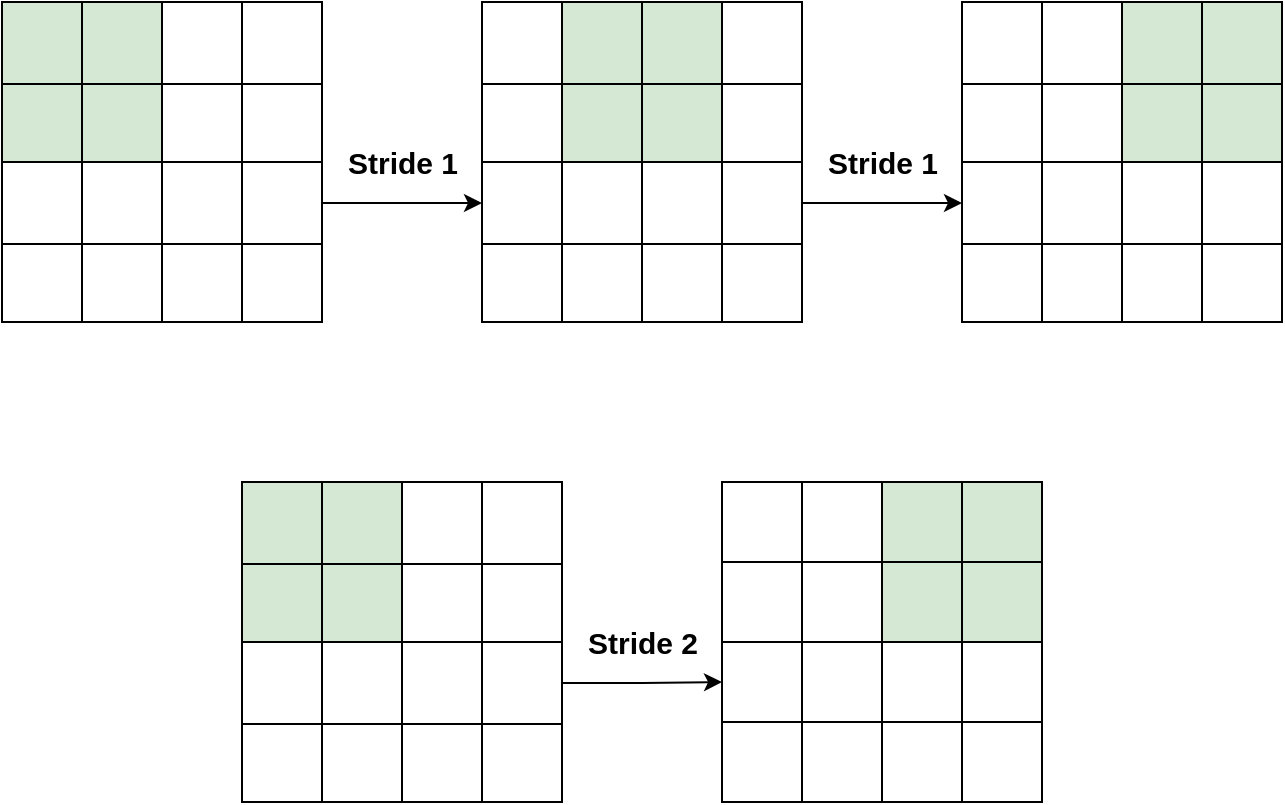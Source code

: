 <mxfile version="14.6.13" type="github">
  <diagram id="eRBxTqnz1-witn6yUew6" name="Page-1">
    <mxGraphModel dx="870" dy="547" grid="1" gridSize="10" guides="1" tooltips="1" connect="1" arrows="1" fold="1" page="1" pageScale="1" pageWidth="827" pageHeight="1169" math="0" shadow="0">
      <root>
        <mxCell id="0" />
        <mxCell id="1" parent="0" />
        <mxCell id="QEVY2pbzlKjW2LXi61NX-1" value="" style="shape=table;html=1;whiteSpace=wrap;startSize=0;container=1;collapsible=0;childLayout=tableLayout;fontStyle=1;fontSize=15;" vertex="1" parent="1">
          <mxGeometry x="40" y="160" width="160" height="160" as="geometry" />
        </mxCell>
        <mxCell id="QEVY2pbzlKjW2LXi61NX-2" value="" style="shape=partialRectangle;html=1;whiteSpace=wrap;collapsible=0;dropTarget=0;pointerEvents=0;fillColor=none;top=0;left=0;bottom=0;right=0;points=[[0,0.5],[1,0.5]];portConstraint=eastwest;fontStyle=1;fontSize=15;" vertex="1" parent="QEVY2pbzlKjW2LXi61NX-1">
          <mxGeometry width="160" height="41" as="geometry" />
        </mxCell>
        <mxCell id="QEVY2pbzlKjW2LXi61NX-3" value="" style="shape=partialRectangle;html=1;whiteSpace=wrap;connectable=0;overflow=hidden;fillColor=#d5e8d4;top=1;left=1;bottom=1;right=1;fontStyle=1;fontSize=15;" vertex="1" parent="QEVY2pbzlKjW2LXi61NX-2">
          <mxGeometry width="40" height="41" as="geometry" />
        </mxCell>
        <mxCell id="QEVY2pbzlKjW2LXi61NX-4" value="" style="shape=partialRectangle;html=1;whiteSpace=wrap;connectable=0;overflow=hidden;fillColor=#d5e8d4;top=1;left=1;bottom=1;right=1;fontStyle=1;fontSize=15;" vertex="1" parent="QEVY2pbzlKjW2LXi61NX-2">
          <mxGeometry x="40" width="40" height="41" as="geometry" />
        </mxCell>
        <mxCell id="QEVY2pbzlKjW2LXi61NX-5" value="" style="shape=partialRectangle;html=1;whiteSpace=wrap;connectable=0;overflow=hidden;fillColor=none;top=0;left=0;bottom=0;right=0;fontStyle=1;fontSize=15;" vertex="1" parent="QEVY2pbzlKjW2LXi61NX-2">
          <mxGeometry x="80" width="40" height="41" as="geometry" />
        </mxCell>
        <mxCell id="QEVY2pbzlKjW2LXi61NX-6" value="" style="shape=partialRectangle;html=1;whiteSpace=wrap;connectable=0;overflow=hidden;fillColor=none;top=0;left=0;bottom=0;right=0;fontStyle=1;fontSize=15;" vertex="1" parent="QEVY2pbzlKjW2LXi61NX-2">
          <mxGeometry x="120" width="40" height="41" as="geometry" />
        </mxCell>
        <mxCell id="QEVY2pbzlKjW2LXi61NX-7" value="" style="shape=partialRectangle;html=1;whiteSpace=wrap;collapsible=0;dropTarget=0;pointerEvents=0;fillColor=none;top=0;left=0;bottom=0;right=0;points=[[0,0.5],[1,0.5]];portConstraint=eastwest;fontStyle=1;fontSize=15;" vertex="1" parent="QEVY2pbzlKjW2LXi61NX-1">
          <mxGeometry y="41" width="160" height="39" as="geometry" />
        </mxCell>
        <mxCell id="QEVY2pbzlKjW2LXi61NX-8" value="" style="shape=partialRectangle;html=1;whiteSpace=wrap;connectable=0;overflow=hidden;fillColor=#d5e8d4;top=1;left=1;bottom=1;right=1;fontStyle=1;fontSize=15;" vertex="1" parent="QEVY2pbzlKjW2LXi61NX-7">
          <mxGeometry width="40" height="39" as="geometry" />
        </mxCell>
        <mxCell id="QEVY2pbzlKjW2LXi61NX-9" value="" style="shape=partialRectangle;html=1;whiteSpace=wrap;connectable=0;overflow=hidden;fillColor=#d5e8d4;top=1;left=1;bottom=1;right=1;fontStyle=1;fontSize=15;" vertex="1" parent="QEVY2pbzlKjW2LXi61NX-7">
          <mxGeometry x="40" width="40" height="39" as="geometry" />
        </mxCell>
        <mxCell id="QEVY2pbzlKjW2LXi61NX-10" value="" style="shape=partialRectangle;html=1;whiteSpace=wrap;connectable=0;overflow=hidden;fillColor=none;top=0;left=0;bottom=0;right=0;fontStyle=1;fontSize=15;" vertex="1" parent="QEVY2pbzlKjW2LXi61NX-7">
          <mxGeometry x="80" width="40" height="39" as="geometry" />
        </mxCell>
        <mxCell id="QEVY2pbzlKjW2LXi61NX-11" value="" style="shape=partialRectangle;html=1;whiteSpace=wrap;connectable=0;overflow=hidden;fillColor=none;top=0;left=0;bottom=0;right=0;fontStyle=1;fontSize=15;" vertex="1" parent="QEVY2pbzlKjW2LXi61NX-7">
          <mxGeometry x="120" width="40" height="39" as="geometry" />
        </mxCell>
        <mxCell id="QEVY2pbzlKjW2LXi61NX-12" value="" style="shape=partialRectangle;html=1;whiteSpace=wrap;collapsible=0;dropTarget=0;pointerEvents=0;fillColor=none;top=0;left=0;bottom=0;right=0;points=[[0,0.5],[1,0.5]];portConstraint=eastwest;fontStyle=1;fontSize=15;" vertex="1" parent="QEVY2pbzlKjW2LXi61NX-1">
          <mxGeometry y="80" width="160" height="41" as="geometry" />
        </mxCell>
        <mxCell id="QEVY2pbzlKjW2LXi61NX-13" value="" style="shape=partialRectangle;html=1;whiteSpace=wrap;connectable=0;overflow=hidden;fillColor=none;top=0;left=0;bottom=0;right=0;fontStyle=1;fontSize=15;" vertex="1" parent="QEVY2pbzlKjW2LXi61NX-12">
          <mxGeometry width="40" height="41" as="geometry" />
        </mxCell>
        <mxCell id="QEVY2pbzlKjW2LXi61NX-14" value="" style="shape=partialRectangle;html=1;whiteSpace=wrap;connectable=0;overflow=hidden;fillColor=none;top=0;left=0;bottom=0;right=0;fontStyle=1;fontSize=15;" vertex="1" parent="QEVY2pbzlKjW2LXi61NX-12">
          <mxGeometry x="40" width="40" height="41" as="geometry" />
        </mxCell>
        <mxCell id="QEVY2pbzlKjW2LXi61NX-15" value="" style="shape=partialRectangle;html=1;whiteSpace=wrap;connectable=0;overflow=hidden;fillColor=none;top=0;left=0;bottom=0;right=0;fontStyle=1;fontSize=15;" vertex="1" parent="QEVY2pbzlKjW2LXi61NX-12">
          <mxGeometry x="80" width="40" height="41" as="geometry" />
        </mxCell>
        <mxCell id="QEVY2pbzlKjW2LXi61NX-16" value="" style="shape=partialRectangle;html=1;whiteSpace=wrap;connectable=0;overflow=hidden;fillColor=none;top=0;left=0;bottom=0;right=0;fontStyle=1;fontSize=15;" vertex="1" parent="QEVY2pbzlKjW2LXi61NX-12">
          <mxGeometry x="120" width="40" height="41" as="geometry" />
        </mxCell>
        <mxCell id="QEVY2pbzlKjW2LXi61NX-17" value="" style="shape=partialRectangle;html=1;whiteSpace=wrap;collapsible=0;dropTarget=0;pointerEvents=0;fillColor=none;top=0;left=0;bottom=0;right=0;points=[[0,0.5],[1,0.5]];portConstraint=eastwest;fontStyle=1;fontSize=15;" vertex="1" parent="QEVY2pbzlKjW2LXi61NX-1">
          <mxGeometry y="121" width="160" height="39" as="geometry" />
        </mxCell>
        <mxCell id="QEVY2pbzlKjW2LXi61NX-18" value="" style="shape=partialRectangle;html=1;whiteSpace=wrap;connectable=0;overflow=hidden;fillColor=none;top=0;left=0;bottom=0;right=0;fontStyle=1;fontSize=15;" vertex="1" parent="QEVY2pbzlKjW2LXi61NX-17">
          <mxGeometry width="40" height="39" as="geometry" />
        </mxCell>
        <mxCell id="QEVY2pbzlKjW2LXi61NX-19" value="" style="shape=partialRectangle;html=1;whiteSpace=wrap;connectable=0;overflow=hidden;fillColor=none;top=0;left=0;bottom=0;right=0;fontStyle=1;fontSize=15;" vertex="1" parent="QEVY2pbzlKjW2LXi61NX-17">
          <mxGeometry x="40" width="40" height="39" as="geometry" />
        </mxCell>
        <mxCell id="QEVY2pbzlKjW2LXi61NX-20" value="" style="shape=partialRectangle;html=1;whiteSpace=wrap;connectable=0;overflow=hidden;fillColor=none;top=0;left=0;bottom=0;right=0;fontStyle=1;fontSize=15;" vertex="1" parent="QEVY2pbzlKjW2LXi61NX-17">
          <mxGeometry x="80" width="40" height="39" as="geometry" />
        </mxCell>
        <mxCell id="QEVY2pbzlKjW2LXi61NX-21" value="" style="shape=partialRectangle;html=1;whiteSpace=wrap;connectable=0;overflow=hidden;fillColor=none;top=0;left=0;bottom=0;right=0;fontStyle=1;fontSize=15;" vertex="1" parent="QEVY2pbzlKjW2LXi61NX-17">
          <mxGeometry x="120" width="40" height="39" as="geometry" />
        </mxCell>
        <mxCell id="QEVY2pbzlKjW2LXi61NX-22" value="" style="shape=table;html=1;whiteSpace=wrap;startSize=0;container=1;collapsible=0;childLayout=tableLayout;fontStyle=1;fontSize=15;" vertex="1" parent="1">
          <mxGeometry x="280" y="160" width="160" height="160" as="geometry" />
        </mxCell>
        <mxCell id="QEVY2pbzlKjW2LXi61NX-23" value="" style="shape=partialRectangle;html=1;whiteSpace=wrap;collapsible=0;dropTarget=0;pointerEvents=0;fillColor=none;top=0;left=0;bottom=0;right=0;points=[[0,0.5],[1,0.5]];portConstraint=eastwest;fontStyle=1;fontSize=15;" vertex="1" parent="QEVY2pbzlKjW2LXi61NX-22">
          <mxGeometry width="160" height="41" as="geometry" />
        </mxCell>
        <mxCell id="QEVY2pbzlKjW2LXi61NX-24" value="" style="shape=partialRectangle;html=1;whiteSpace=wrap;connectable=0;overflow=hidden;fillColor=none;top=0;left=0;bottom=0;right=0;fontStyle=1;fontSize=15;" vertex="1" parent="QEVY2pbzlKjW2LXi61NX-23">
          <mxGeometry width="40" height="41" as="geometry" />
        </mxCell>
        <mxCell id="QEVY2pbzlKjW2LXi61NX-25" value="" style="shape=partialRectangle;html=1;whiteSpace=wrap;connectable=0;overflow=hidden;fillColor=#d5e8d4;top=1;left=1;bottom=1;right=1;fontStyle=1;fontSize=15;" vertex="1" parent="QEVY2pbzlKjW2LXi61NX-23">
          <mxGeometry x="40" width="40" height="41" as="geometry" />
        </mxCell>
        <mxCell id="QEVY2pbzlKjW2LXi61NX-26" value="" style="shape=partialRectangle;html=1;whiteSpace=wrap;connectable=0;overflow=hidden;fillColor=#d5e8d4;top=1;left=1;bottom=1;right=1;fontStyle=1;fontSize=15;" vertex="1" parent="QEVY2pbzlKjW2LXi61NX-23">
          <mxGeometry x="80" width="40" height="41" as="geometry" />
        </mxCell>
        <mxCell id="QEVY2pbzlKjW2LXi61NX-27" value="" style="shape=partialRectangle;html=1;whiteSpace=wrap;connectable=0;overflow=hidden;fillColor=none;top=0;left=0;bottom=0;right=0;fontStyle=1;fontSize=15;" vertex="1" parent="QEVY2pbzlKjW2LXi61NX-23">
          <mxGeometry x="120" width="40" height="41" as="geometry" />
        </mxCell>
        <mxCell id="QEVY2pbzlKjW2LXi61NX-28" value="" style="shape=partialRectangle;html=1;whiteSpace=wrap;collapsible=0;dropTarget=0;pointerEvents=0;fillColor=none;top=0;left=0;bottom=0;right=0;points=[[0,0.5],[1,0.5]];portConstraint=eastwest;fontStyle=1;fontSize=15;" vertex="1" parent="QEVY2pbzlKjW2LXi61NX-22">
          <mxGeometry y="41" width="160" height="39" as="geometry" />
        </mxCell>
        <mxCell id="QEVY2pbzlKjW2LXi61NX-29" value="" style="shape=partialRectangle;html=1;whiteSpace=wrap;connectable=0;overflow=hidden;fillColor=none;top=0;left=0;bottom=0;right=0;fontStyle=1;fontSize=15;" vertex="1" parent="QEVY2pbzlKjW2LXi61NX-28">
          <mxGeometry width="40" height="39" as="geometry" />
        </mxCell>
        <mxCell id="QEVY2pbzlKjW2LXi61NX-30" value="" style="shape=partialRectangle;html=1;whiteSpace=wrap;connectable=0;overflow=hidden;fillColor=#d5e8d4;top=1;left=1;bottom=1;right=1;fontStyle=1;fontSize=15;" vertex="1" parent="QEVY2pbzlKjW2LXi61NX-28">
          <mxGeometry x="40" width="40" height="39" as="geometry" />
        </mxCell>
        <mxCell id="QEVY2pbzlKjW2LXi61NX-31" value="" style="shape=partialRectangle;html=1;whiteSpace=wrap;connectable=0;overflow=hidden;fillColor=#d5e8d4;top=1;left=1;bottom=1;right=1;fontStyle=1;fontSize=15;" vertex="1" parent="QEVY2pbzlKjW2LXi61NX-28">
          <mxGeometry x="80" width="40" height="39" as="geometry" />
        </mxCell>
        <mxCell id="QEVY2pbzlKjW2LXi61NX-32" value="" style="shape=partialRectangle;html=1;whiteSpace=wrap;connectable=0;overflow=hidden;fillColor=none;top=0;left=0;bottom=0;right=0;fontStyle=1;fontSize=15;" vertex="1" parent="QEVY2pbzlKjW2LXi61NX-28">
          <mxGeometry x="120" width="40" height="39" as="geometry" />
        </mxCell>
        <mxCell id="QEVY2pbzlKjW2LXi61NX-33" value="" style="shape=partialRectangle;html=1;whiteSpace=wrap;collapsible=0;dropTarget=0;pointerEvents=0;fillColor=none;top=0;left=0;bottom=0;right=0;points=[[0,0.5],[1,0.5]];portConstraint=eastwest;fontStyle=1;fontSize=15;" vertex="1" parent="QEVY2pbzlKjW2LXi61NX-22">
          <mxGeometry y="80" width="160" height="41" as="geometry" />
        </mxCell>
        <mxCell id="QEVY2pbzlKjW2LXi61NX-34" value="" style="shape=partialRectangle;html=1;whiteSpace=wrap;connectable=0;overflow=hidden;fillColor=none;top=0;left=0;bottom=0;right=0;fontStyle=1;fontSize=15;" vertex="1" parent="QEVY2pbzlKjW2LXi61NX-33">
          <mxGeometry width="40" height="41" as="geometry" />
        </mxCell>
        <mxCell id="QEVY2pbzlKjW2LXi61NX-35" value="" style="shape=partialRectangle;html=1;whiteSpace=wrap;connectable=0;overflow=hidden;fillColor=none;top=0;left=0;bottom=0;right=0;fontStyle=1;fontSize=15;" vertex="1" parent="QEVY2pbzlKjW2LXi61NX-33">
          <mxGeometry x="40" width="40" height="41" as="geometry" />
        </mxCell>
        <mxCell id="QEVY2pbzlKjW2LXi61NX-36" value="" style="shape=partialRectangle;html=1;whiteSpace=wrap;connectable=0;overflow=hidden;fillColor=none;top=0;left=0;bottom=0;right=0;fontStyle=1;fontSize=15;" vertex="1" parent="QEVY2pbzlKjW2LXi61NX-33">
          <mxGeometry x="80" width="40" height="41" as="geometry" />
        </mxCell>
        <mxCell id="QEVY2pbzlKjW2LXi61NX-37" value="" style="shape=partialRectangle;html=1;whiteSpace=wrap;connectable=0;overflow=hidden;fillColor=none;top=0;left=0;bottom=0;right=0;fontStyle=1;fontSize=15;" vertex="1" parent="QEVY2pbzlKjW2LXi61NX-33">
          <mxGeometry x="120" width="40" height="41" as="geometry" />
        </mxCell>
        <mxCell id="QEVY2pbzlKjW2LXi61NX-38" value="" style="shape=partialRectangle;html=1;whiteSpace=wrap;collapsible=0;dropTarget=0;pointerEvents=0;fillColor=none;top=0;left=0;bottom=0;right=0;points=[[0,0.5],[1,0.5]];portConstraint=eastwest;fontStyle=1;fontSize=15;" vertex="1" parent="QEVY2pbzlKjW2LXi61NX-22">
          <mxGeometry y="121" width="160" height="39" as="geometry" />
        </mxCell>
        <mxCell id="QEVY2pbzlKjW2LXi61NX-39" value="" style="shape=partialRectangle;html=1;whiteSpace=wrap;connectable=0;overflow=hidden;fillColor=none;top=0;left=0;bottom=0;right=0;fontStyle=1;fontSize=15;" vertex="1" parent="QEVY2pbzlKjW2LXi61NX-38">
          <mxGeometry width="40" height="39" as="geometry" />
        </mxCell>
        <mxCell id="QEVY2pbzlKjW2LXi61NX-40" value="" style="shape=partialRectangle;html=1;whiteSpace=wrap;connectable=0;overflow=hidden;fillColor=none;top=0;left=0;bottom=0;right=0;fontStyle=1;fontSize=15;" vertex="1" parent="QEVY2pbzlKjW2LXi61NX-38">
          <mxGeometry x="40" width="40" height="39" as="geometry" />
        </mxCell>
        <mxCell id="QEVY2pbzlKjW2LXi61NX-41" value="" style="shape=partialRectangle;html=1;whiteSpace=wrap;connectable=0;overflow=hidden;fillColor=none;top=0;left=0;bottom=0;right=0;fontStyle=1;fontSize=15;" vertex="1" parent="QEVY2pbzlKjW2LXi61NX-38">
          <mxGeometry x="80" width="40" height="39" as="geometry" />
        </mxCell>
        <mxCell id="QEVY2pbzlKjW2LXi61NX-42" value="" style="shape=partialRectangle;html=1;whiteSpace=wrap;connectable=0;overflow=hidden;fillColor=none;top=0;left=0;bottom=0;right=0;fontStyle=1;fontSize=15;" vertex="1" parent="QEVY2pbzlKjW2LXi61NX-38">
          <mxGeometry x="120" width="40" height="39" as="geometry" />
        </mxCell>
        <mxCell id="QEVY2pbzlKjW2LXi61NX-43" value="" style="shape=table;html=1;whiteSpace=wrap;startSize=0;container=1;collapsible=0;childLayout=tableLayout;fontStyle=1;fontSize=15;" vertex="1" parent="1">
          <mxGeometry x="520" y="160" width="160" height="160" as="geometry" />
        </mxCell>
        <mxCell id="QEVY2pbzlKjW2LXi61NX-44" value="" style="shape=partialRectangle;html=1;whiteSpace=wrap;collapsible=0;dropTarget=0;pointerEvents=0;fillColor=none;top=0;left=0;bottom=0;right=0;points=[[0,0.5],[1,0.5]];portConstraint=eastwest;fontStyle=1;fontSize=15;" vertex="1" parent="QEVY2pbzlKjW2LXi61NX-43">
          <mxGeometry width="160" height="41" as="geometry" />
        </mxCell>
        <mxCell id="QEVY2pbzlKjW2LXi61NX-45" value="" style="shape=partialRectangle;html=1;whiteSpace=wrap;connectable=0;overflow=hidden;fillColor=none;top=0;left=0;bottom=0;right=0;fontStyle=1;fontSize=15;" vertex="1" parent="QEVY2pbzlKjW2LXi61NX-44">
          <mxGeometry width="40" height="41" as="geometry" />
        </mxCell>
        <mxCell id="QEVY2pbzlKjW2LXi61NX-46" value="" style="shape=partialRectangle;html=1;whiteSpace=wrap;connectable=0;overflow=hidden;fillColor=none;top=0;left=0;bottom=0;right=0;fontStyle=1;fontSize=15;" vertex="1" parent="QEVY2pbzlKjW2LXi61NX-44">
          <mxGeometry x="40" width="40" height="41" as="geometry" />
        </mxCell>
        <mxCell id="QEVY2pbzlKjW2LXi61NX-47" value="" style="shape=partialRectangle;html=1;whiteSpace=wrap;connectable=0;overflow=hidden;fillColor=#d5e8d4;top=1;left=1;bottom=1;right=1;fontStyle=1;fontSize=15;" vertex="1" parent="QEVY2pbzlKjW2LXi61NX-44">
          <mxGeometry x="80" width="40" height="41" as="geometry" />
        </mxCell>
        <mxCell id="QEVY2pbzlKjW2LXi61NX-48" value="" style="shape=partialRectangle;html=1;whiteSpace=wrap;connectable=0;overflow=hidden;fillColor=#d5e8d4;top=1;left=1;bottom=1;right=1;fontStyle=1;fontSize=15;" vertex="1" parent="QEVY2pbzlKjW2LXi61NX-44">
          <mxGeometry x="120" width="40" height="41" as="geometry" />
        </mxCell>
        <mxCell id="QEVY2pbzlKjW2LXi61NX-49" value="" style="shape=partialRectangle;html=1;whiteSpace=wrap;collapsible=0;dropTarget=0;pointerEvents=0;fillColor=none;top=0;left=0;bottom=0;right=0;points=[[0,0.5],[1,0.5]];portConstraint=eastwest;fontStyle=1;fontSize=15;" vertex="1" parent="QEVY2pbzlKjW2LXi61NX-43">
          <mxGeometry y="41" width="160" height="39" as="geometry" />
        </mxCell>
        <mxCell id="QEVY2pbzlKjW2LXi61NX-50" value="" style="shape=partialRectangle;html=1;whiteSpace=wrap;connectable=0;overflow=hidden;fillColor=none;top=0;left=0;bottom=0;right=0;fontStyle=1;fontSize=15;" vertex="1" parent="QEVY2pbzlKjW2LXi61NX-49">
          <mxGeometry width="40" height="39" as="geometry" />
        </mxCell>
        <mxCell id="QEVY2pbzlKjW2LXi61NX-51" value="" style="shape=partialRectangle;html=1;whiteSpace=wrap;connectable=0;overflow=hidden;fillColor=none;top=0;left=0;bottom=0;right=0;fontStyle=1;fontSize=15;" vertex="1" parent="QEVY2pbzlKjW2LXi61NX-49">
          <mxGeometry x="40" width="40" height="39" as="geometry" />
        </mxCell>
        <mxCell id="QEVY2pbzlKjW2LXi61NX-52" value="" style="shape=partialRectangle;html=1;whiteSpace=wrap;connectable=0;overflow=hidden;fillColor=#d5e8d4;top=1;left=1;bottom=1;right=1;fontStyle=1;fontSize=15;" vertex="1" parent="QEVY2pbzlKjW2LXi61NX-49">
          <mxGeometry x="80" width="40" height="39" as="geometry" />
        </mxCell>
        <mxCell id="QEVY2pbzlKjW2LXi61NX-53" value="" style="shape=partialRectangle;html=1;whiteSpace=wrap;connectable=0;overflow=hidden;fillColor=#d5e8d4;top=1;left=1;bottom=1;right=1;fontStyle=1;fontSize=15;" vertex="1" parent="QEVY2pbzlKjW2LXi61NX-49">
          <mxGeometry x="120" width="40" height="39" as="geometry" />
        </mxCell>
        <mxCell id="QEVY2pbzlKjW2LXi61NX-54" value="" style="shape=partialRectangle;html=1;whiteSpace=wrap;collapsible=0;dropTarget=0;pointerEvents=0;fillColor=none;top=0;left=0;bottom=0;right=0;points=[[0,0.5],[1,0.5]];portConstraint=eastwest;fontStyle=1;fontSize=15;" vertex="1" parent="QEVY2pbzlKjW2LXi61NX-43">
          <mxGeometry y="80" width="160" height="41" as="geometry" />
        </mxCell>
        <mxCell id="QEVY2pbzlKjW2LXi61NX-55" value="" style="shape=partialRectangle;html=1;whiteSpace=wrap;connectable=0;overflow=hidden;fillColor=none;top=0;left=0;bottom=0;right=0;fontStyle=1;fontSize=15;" vertex="1" parent="QEVY2pbzlKjW2LXi61NX-54">
          <mxGeometry width="40" height="41" as="geometry" />
        </mxCell>
        <mxCell id="QEVY2pbzlKjW2LXi61NX-56" value="" style="shape=partialRectangle;html=1;whiteSpace=wrap;connectable=0;overflow=hidden;fillColor=none;top=0;left=0;bottom=0;right=0;fontStyle=1;fontSize=15;" vertex="1" parent="QEVY2pbzlKjW2LXi61NX-54">
          <mxGeometry x="40" width="40" height="41" as="geometry" />
        </mxCell>
        <mxCell id="QEVY2pbzlKjW2LXi61NX-57" value="" style="shape=partialRectangle;html=1;whiteSpace=wrap;connectable=0;overflow=hidden;fillColor=none;top=0;left=0;bottom=0;right=0;fontStyle=1;fontSize=15;" vertex="1" parent="QEVY2pbzlKjW2LXi61NX-54">
          <mxGeometry x="80" width="40" height="41" as="geometry" />
        </mxCell>
        <mxCell id="QEVY2pbzlKjW2LXi61NX-58" value="" style="shape=partialRectangle;html=1;whiteSpace=wrap;connectable=0;overflow=hidden;fillColor=none;top=0;left=0;bottom=0;right=0;fontStyle=1;fontSize=15;" vertex="1" parent="QEVY2pbzlKjW2LXi61NX-54">
          <mxGeometry x="120" width="40" height="41" as="geometry" />
        </mxCell>
        <mxCell id="QEVY2pbzlKjW2LXi61NX-59" value="" style="shape=partialRectangle;html=1;whiteSpace=wrap;collapsible=0;dropTarget=0;pointerEvents=0;fillColor=none;top=0;left=0;bottom=0;right=0;points=[[0,0.5],[1,0.5]];portConstraint=eastwest;fontStyle=1;fontSize=15;" vertex="1" parent="QEVY2pbzlKjW2LXi61NX-43">
          <mxGeometry y="121" width="160" height="39" as="geometry" />
        </mxCell>
        <mxCell id="QEVY2pbzlKjW2LXi61NX-60" value="" style="shape=partialRectangle;html=1;whiteSpace=wrap;connectable=0;overflow=hidden;fillColor=none;top=0;left=0;bottom=0;right=0;fontStyle=1;fontSize=15;" vertex="1" parent="QEVY2pbzlKjW2LXi61NX-59">
          <mxGeometry width="40" height="39" as="geometry" />
        </mxCell>
        <mxCell id="QEVY2pbzlKjW2LXi61NX-61" value="" style="shape=partialRectangle;html=1;whiteSpace=wrap;connectable=0;overflow=hidden;fillColor=none;top=0;left=0;bottom=0;right=0;fontStyle=1;fontSize=15;" vertex="1" parent="QEVY2pbzlKjW2LXi61NX-59">
          <mxGeometry x="40" width="40" height="39" as="geometry" />
        </mxCell>
        <mxCell id="QEVY2pbzlKjW2LXi61NX-62" value="" style="shape=partialRectangle;html=1;whiteSpace=wrap;connectable=0;overflow=hidden;fillColor=none;top=0;left=0;bottom=0;right=0;fontStyle=1;fontSize=15;" vertex="1" parent="QEVY2pbzlKjW2LXi61NX-59">
          <mxGeometry x="80" width="40" height="39" as="geometry" />
        </mxCell>
        <mxCell id="QEVY2pbzlKjW2LXi61NX-63" value="" style="shape=partialRectangle;html=1;whiteSpace=wrap;connectable=0;overflow=hidden;fillColor=none;top=0;left=0;bottom=0;right=0;fontStyle=1;fontSize=15;" vertex="1" parent="QEVY2pbzlKjW2LXi61NX-59">
          <mxGeometry x="120" width="40" height="39" as="geometry" />
        </mxCell>
        <mxCell id="QEVY2pbzlKjW2LXi61NX-65" style="edgeStyle=orthogonalEdgeStyle;rounded=0;orthogonalLoop=1;jettySize=auto;html=1;exitX=1;exitY=0.5;exitDx=0;exitDy=0;entryX=0;entryY=0.5;entryDx=0;entryDy=0;fontStyle=1;fontSize=15;" edge="1" parent="1" source="QEVY2pbzlKjW2LXi61NX-12" target="QEVY2pbzlKjW2LXi61NX-33">
          <mxGeometry relative="1" as="geometry" />
        </mxCell>
        <mxCell id="QEVY2pbzlKjW2LXi61NX-66" style="edgeStyle=orthogonalEdgeStyle;rounded=0;orthogonalLoop=1;jettySize=auto;html=1;exitX=1;exitY=0.5;exitDx=0;exitDy=0;entryX=0;entryY=0.5;entryDx=0;entryDy=0;fontStyle=1;fontSize=15;" edge="1" parent="1" source="QEVY2pbzlKjW2LXi61NX-33" target="QEVY2pbzlKjW2LXi61NX-54">
          <mxGeometry relative="1" as="geometry" />
        </mxCell>
        <mxCell id="QEVY2pbzlKjW2LXi61NX-67" value="Stride 1" style="text;html=1;align=center;verticalAlign=middle;resizable=0;points=[];autosize=1;strokeColor=none;fontStyle=1;fontSize=15;" vertex="1" parent="1">
          <mxGeometry x="205" y="230" width="70" height="20" as="geometry" />
        </mxCell>
        <mxCell id="QEVY2pbzlKjW2LXi61NX-68" value="Stride 1" style="text;html=1;align=center;verticalAlign=middle;resizable=0;points=[];autosize=1;strokeColor=none;fontStyle=1;fontSize=15;" vertex="1" parent="1">
          <mxGeometry x="445" y="230" width="70" height="20" as="geometry" />
        </mxCell>
        <mxCell id="QEVY2pbzlKjW2LXi61NX-69" value="" style="shape=table;html=1;whiteSpace=wrap;startSize=0;container=1;collapsible=0;childLayout=tableLayout;fontStyle=1;fontSize=15;" vertex="1" parent="1">
          <mxGeometry x="160" y="400" width="160" height="160" as="geometry" />
        </mxCell>
        <mxCell id="QEVY2pbzlKjW2LXi61NX-70" value="" style="shape=partialRectangle;html=1;whiteSpace=wrap;collapsible=0;dropTarget=0;pointerEvents=0;fillColor=none;top=0;left=0;bottom=0;right=0;points=[[0,0.5],[1,0.5]];portConstraint=eastwest;fontStyle=1;fontSize=15;" vertex="1" parent="QEVY2pbzlKjW2LXi61NX-69">
          <mxGeometry width="160" height="41" as="geometry" />
        </mxCell>
        <mxCell id="QEVY2pbzlKjW2LXi61NX-71" value="" style="shape=partialRectangle;html=1;whiteSpace=wrap;connectable=0;overflow=hidden;fillColor=#d5e8d4;top=1;left=1;bottom=1;right=1;fontStyle=1;fontSize=15;" vertex="1" parent="QEVY2pbzlKjW2LXi61NX-70">
          <mxGeometry width="40" height="41" as="geometry" />
        </mxCell>
        <mxCell id="QEVY2pbzlKjW2LXi61NX-72" value="" style="shape=partialRectangle;html=1;whiteSpace=wrap;connectable=0;overflow=hidden;fillColor=#d5e8d4;top=1;left=1;bottom=1;right=1;fontStyle=1;fontSize=15;" vertex="1" parent="QEVY2pbzlKjW2LXi61NX-70">
          <mxGeometry x="40" width="40" height="41" as="geometry" />
        </mxCell>
        <mxCell id="QEVY2pbzlKjW2LXi61NX-73" value="" style="shape=partialRectangle;html=1;whiteSpace=wrap;connectable=0;overflow=hidden;fillColor=none;top=0;left=0;bottom=0;right=0;fontStyle=1;fontSize=15;" vertex="1" parent="QEVY2pbzlKjW2LXi61NX-70">
          <mxGeometry x="80" width="40" height="41" as="geometry" />
        </mxCell>
        <mxCell id="QEVY2pbzlKjW2LXi61NX-74" value="" style="shape=partialRectangle;html=1;whiteSpace=wrap;connectable=0;overflow=hidden;fillColor=none;top=0;left=0;bottom=0;right=0;fontStyle=1;fontSize=15;" vertex="1" parent="QEVY2pbzlKjW2LXi61NX-70">
          <mxGeometry x="120" width="40" height="41" as="geometry" />
        </mxCell>
        <mxCell id="QEVY2pbzlKjW2LXi61NX-75" value="" style="shape=partialRectangle;html=1;whiteSpace=wrap;collapsible=0;dropTarget=0;pointerEvents=0;fillColor=none;top=0;left=0;bottom=0;right=0;points=[[0,0.5],[1,0.5]];portConstraint=eastwest;fontStyle=1;fontSize=15;" vertex="1" parent="QEVY2pbzlKjW2LXi61NX-69">
          <mxGeometry y="41" width="160" height="39" as="geometry" />
        </mxCell>
        <mxCell id="QEVY2pbzlKjW2LXi61NX-76" value="" style="shape=partialRectangle;html=1;whiteSpace=wrap;connectable=0;overflow=hidden;fillColor=#d5e8d4;top=1;left=1;bottom=1;right=1;fontStyle=1;fontSize=15;" vertex="1" parent="QEVY2pbzlKjW2LXi61NX-75">
          <mxGeometry width="40" height="39" as="geometry" />
        </mxCell>
        <mxCell id="QEVY2pbzlKjW2LXi61NX-77" value="" style="shape=partialRectangle;html=1;whiteSpace=wrap;connectable=0;overflow=hidden;fillColor=#d5e8d4;top=1;left=1;bottom=1;right=1;fontStyle=1;fontSize=15;" vertex="1" parent="QEVY2pbzlKjW2LXi61NX-75">
          <mxGeometry x="40" width="40" height="39" as="geometry" />
        </mxCell>
        <mxCell id="QEVY2pbzlKjW2LXi61NX-78" value="" style="shape=partialRectangle;html=1;whiteSpace=wrap;connectable=0;overflow=hidden;fillColor=none;top=0;left=0;bottom=0;right=0;fontStyle=1;fontSize=15;" vertex="1" parent="QEVY2pbzlKjW2LXi61NX-75">
          <mxGeometry x="80" width="40" height="39" as="geometry" />
        </mxCell>
        <mxCell id="QEVY2pbzlKjW2LXi61NX-79" value="" style="shape=partialRectangle;html=1;whiteSpace=wrap;connectable=0;overflow=hidden;fillColor=none;top=0;left=0;bottom=0;right=0;fontStyle=1;fontSize=15;" vertex="1" parent="QEVY2pbzlKjW2LXi61NX-75">
          <mxGeometry x="120" width="40" height="39" as="geometry" />
        </mxCell>
        <mxCell id="QEVY2pbzlKjW2LXi61NX-80" value="" style="shape=partialRectangle;html=1;whiteSpace=wrap;collapsible=0;dropTarget=0;pointerEvents=0;fillColor=none;top=0;left=0;bottom=0;right=0;points=[[0,0.5],[1,0.5]];portConstraint=eastwest;fontStyle=1;fontSize=15;" vertex="1" parent="QEVY2pbzlKjW2LXi61NX-69">
          <mxGeometry y="80" width="160" height="41" as="geometry" />
        </mxCell>
        <mxCell id="QEVY2pbzlKjW2LXi61NX-81" value="" style="shape=partialRectangle;html=1;whiteSpace=wrap;connectable=0;overflow=hidden;fillColor=none;top=0;left=0;bottom=0;right=0;fontStyle=1;fontSize=15;" vertex="1" parent="QEVY2pbzlKjW2LXi61NX-80">
          <mxGeometry width="40" height="41" as="geometry" />
        </mxCell>
        <mxCell id="QEVY2pbzlKjW2LXi61NX-82" value="" style="shape=partialRectangle;html=1;whiteSpace=wrap;connectable=0;overflow=hidden;fillColor=none;top=0;left=0;bottom=0;right=0;fontStyle=1;fontSize=15;" vertex="1" parent="QEVY2pbzlKjW2LXi61NX-80">
          <mxGeometry x="40" width="40" height="41" as="geometry" />
        </mxCell>
        <mxCell id="QEVY2pbzlKjW2LXi61NX-83" value="" style="shape=partialRectangle;html=1;whiteSpace=wrap;connectable=0;overflow=hidden;fillColor=none;top=0;left=0;bottom=0;right=0;fontStyle=1;fontSize=15;" vertex="1" parent="QEVY2pbzlKjW2LXi61NX-80">
          <mxGeometry x="80" width="40" height="41" as="geometry" />
        </mxCell>
        <mxCell id="QEVY2pbzlKjW2LXi61NX-84" value="" style="shape=partialRectangle;html=1;whiteSpace=wrap;connectable=0;overflow=hidden;fillColor=none;top=0;left=0;bottom=0;right=0;fontStyle=1;fontSize=15;" vertex="1" parent="QEVY2pbzlKjW2LXi61NX-80">
          <mxGeometry x="120" width="40" height="41" as="geometry" />
        </mxCell>
        <mxCell id="QEVY2pbzlKjW2LXi61NX-85" value="" style="shape=partialRectangle;html=1;whiteSpace=wrap;collapsible=0;dropTarget=0;pointerEvents=0;fillColor=none;top=0;left=0;bottom=0;right=0;points=[[0,0.5],[1,0.5]];portConstraint=eastwest;fontStyle=1;fontSize=15;" vertex="1" parent="QEVY2pbzlKjW2LXi61NX-69">
          <mxGeometry y="121" width="160" height="39" as="geometry" />
        </mxCell>
        <mxCell id="QEVY2pbzlKjW2LXi61NX-86" value="" style="shape=partialRectangle;html=1;whiteSpace=wrap;connectable=0;overflow=hidden;fillColor=none;top=0;left=0;bottom=0;right=0;fontStyle=1;fontSize=15;" vertex="1" parent="QEVY2pbzlKjW2LXi61NX-85">
          <mxGeometry width="40" height="39" as="geometry" />
        </mxCell>
        <mxCell id="QEVY2pbzlKjW2LXi61NX-87" value="" style="shape=partialRectangle;html=1;whiteSpace=wrap;connectable=0;overflow=hidden;fillColor=none;top=0;left=0;bottom=0;right=0;fontStyle=1;fontSize=15;" vertex="1" parent="QEVY2pbzlKjW2LXi61NX-85">
          <mxGeometry x="40" width="40" height="39" as="geometry" />
        </mxCell>
        <mxCell id="QEVY2pbzlKjW2LXi61NX-88" value="" style="shape=partialRectangle;html=1;whiteSpace=wrap;connectable=0;overflow=hidden;fillColor=none;top=0;left=0;bottom=0;right=0;fontStyle=1;fontSize=15;" vertex="1" parent="QEVY2pbzlKjW2LXi61NX-85">
          <mxGeometry x="80" width="40" height="39" as="geometry" />
        </mxCell>
        <mxCell id="QEVY2pbzlKjW2LXi61NX-89" value="" style="shape=partialRectangle;html=1;whiteSpace=wrap;connectable=0;overflow=hidden;fillColor=none;top=0;left=0;bottom=0;right=0;fontStyle=1;fontSize=15;" vertex="1" parent="QEVY2pbzlKjW2LXi61NX-85">
          <mxGeometry x="120" width="40" height="39" as="geometry" />
        </mxCell>
        <mxCell id="QEVY2pbzlKjW2LXi61NX-90" value="" style="shape=table;html=1;whiteSpace=wrap;startSize=0;container=1;collapsible=0;childLayout=tableLayout;fontStyle=1;fontSize=15;" vertex="1" parent="1">
          <mxGeometry x="400" y="400" width="160" height="160" as="geometry" />
        </mxCell>
        <mxCell id="QEVY2pbzlKjW2LXi61NX-91" value="" style="shape=partialRectangle;html=1;whiteSpace=wrap;collapsible=0;dropTarget=0;pointerEvents=0;fillColor=none;top=0;left=0;bottom=0;right=0;points=[[0,0.5],[1,0.5]];portConstraint=eastwest;fontStyle=1;fontSize=15;" vertex="1" parent="QEVY2pbzlKjW2LXi61NX-90">
          <mxGeometry width="160" height="40" as="geometry" />
        </mxCell>
        <mxCell id="QEVY2pbzlKjW2LXi61NX-92" value="" style="shape=partialRectangle;html=1;whiteSpace=wrap;connectable=0;overflow=hidden;fillColor=none;top=0;left=0;bottom=0;right=0;fontStyle=1;fontSize=15;" vertex="1" parent="QEVY2pbzlKjW2LXi61NX-91">
          <mxGeometry width="40" height="40" as="geometry" />
        </mxCell>
        <mxCell id="QEVY2pbzlKjW2LXi61NX-93" value="" style="shape=partialRectangle;html=1;whiteSpace=wrap;connectable=0;overflow=hidden;fillColor=none;top=0;left=0;bottom=0;right=0;fontStyle=1;fontSize=15;" vertex="1" parent="QEVY2pbzlKjW2LXi61NX-91">
          <mxGeometry x="40" width="40" height="40" as="geometry" />
        </mxCell>
        <mxCell id="QEVY2pbzlKjW2LXi61NX-94" value="" style="shape=partialRectangle;html=1;whiteSpace=wrap;connectable=0;overflow=hidden;fillColor=#d5e8d4;top=1;left=1;bottom=1;right=1;fontStyle=1;fontSize=15;" vertex="1" parent="QEVY2pbzlKjW2LXi61NX-91">
          <mxGeometry x="80" width="40" height="40" as="geometry" />
        </mxCell>
        <mxCell id="QEVY2pbzlKjW2LXi61NX-95" value="" style="shape=partialRectangle;html=1;whiteSpace=wrap;connectable=0;overflow=hidden;fillColor=#d5e8d4;top=1;left=1;bottom=1;right=1;fontStyle=1;fontSize=15;" vertex="1" parent="QEVY2pbzlKjW2LXi61NX-91">
          <mxGeometry x="120" width="40" height="40" as="geometry" />
        </mxCell>
        <mxCell id="QEVY2pbzlKjW2LXi61NX-96" value="" style="shape=partialRectangle;html=1;whiteSpace=wrap;collapsible=0;dropTarget=0;pointerEvents=0;fillColor=none;top=0;left=0;bottom=0;right=0;points=[[0,0.5],[1,0.5]];portConstraint=eastwest;fontStyle=1;fontSize=15;" vertex="1" parent="QEVY2pbzlKjW2LXi61NX-90">
          <mxGeometry y="40" width="160" height="40" as="geometry" />
        </mxCell>
        <mxCell id="QEVY2pbzlKjW2LXi61NX-97" value="" style="shape=partialRectangle;html=1;whiteSpace=wrap;connectable=0;overflow=hidden;fillColor=none;top=0;left=0;bottom=0;right=0;fontStyle=1;fontSize=15;" vertex="1" parent="QEVY2pbzlKjW2LXi61NX-96">
          <mxGeometry width="40" height="40" as="geometry" />
        </mxCell>
        <mxCell id="QEVY2pbzlKjW2LXi61NX-98" value="" style="shape=partialRectangle;html=1;whiteSpace=wrap;connectable=0;overflow=hidden;fillColor=none;top=0;left=0;bottom=0;right=0;fontStyle=1;fontSize=15;" vertex="1" parent="QEVY2pbzlKjW2LXi61NX-96">
          <mxGeometry x="40" width="40" height="40" as="geometry" />
        </mxCell>
        <mxCell id="QEVY2pbzlKjW2LXi61NX-99" value="" style="shape=partialRectangle;html=1;whiteSpace=wrap;connectable=0;overflow=hidden;fillColor=#d5e8d4;top=1;left=1;bottom=1;right=1;fontStyle=1;fontSize=15;" vertex="1" parent="QEVY2pbzlKjW2LXi61NX-96">
          <mxGeometry x="80" width="40" height="40" as="geometry" />
        </mxCell>
        <mxCell id="QEVY2pbzlKjW2LXi61NX-100" value="" style="shape=partialRectangle;html=1;whiteSpace=wrap;connectable=0;overflow=hidden;fillColor=#d5e8d4;top=1;left=1;bottom=1;right=1;fontStyle=1;fontSize=15;" vertex="1" parent="QEVY2pbzlKjW2LXi61NX-96">
          <mxGeometry x="120" width="40" height="40" as="geometry" />
        </mxCell>
        <mxCell id="QEVY2pbzlKjW2LXi61NX-101" value="" style="shape=partialRectangle;html=1;whiteSpace=wrap;collapsible=0;dropTarget=0;pointerEvents=0;fillColor=none;top=0;left=0;bottom=0;right=0;points=[[0,0.5],[1,0.5]];portConstraint=eastwest;fontStyle=1;fontSize=15;" vertex="1" parent="QEVY2pbzlKjW2LXi61NX-90">
          <mxGeometry y="80" width="160" height="40" as="geometry" />
        </mxCell>
        <mxCell id="QEVY2pbzlKjW2LXi61NX-102" value="" style="shape=partialRectangle;html=1;whiteSpace=wrap;connectable=0;overflow=hidden;fillColor=none;top=0;left=0;bottom=0;right=0;fontStyle=1;fontSize=15;" vertex="1" parent="QEVY2pbzlKjW2LXi61NX-101">
          <mxGeometry width="40" height="40" as="geometry" />
        </mxCell>
        <mxCell id="QEVY2pbzlKjW2LXi61NX-103" value="" style="shape=partialRectangle;html=1;whiteSpace=wrap;connectable=0;overflow=hidden;fillColor=none;top=0;left=0;bottom=0;right=0;fontStyle=1;fontSize=15;" vertex="1" parent="QEVY2pbzlKjW2LXi61NX-101">
          <mxGeometry x="40" width="40" height="40" as="geometry" />
        </mxCell>
        <mxCell id="QEVY2pbzlKjW2LXi61NX-104" value="" style="shape=partialRectangle;html=1;whiteSpace=wrap;connectable=0;overflow=hidden;fillColor=none;top=0;left=0;bottom=0;right=0;fontStyle=1;fontSize=15;" vertex="1" parent="QEVY2pbzlKjW2LXi61NX-101">
          <mxGeometry x="80" width="40" height="40" as="geometry" />
        </mxCell>
        <mxCell id="QEVY2pbzlKjW2LXi61NX-105" value="" style="shape=partialRectangle;html=1;whiteSpace=wrap;connectable=0;overflow=hidden;fillColor=none;top=0;left=0;bottom=0;right=0;fontStyle=1;fontSize=15;" vertex="1" parent="QEVY2pbzlKjW2LXi61NX-101">
          <mxGeometry x="120" width="40" height="40" as="geometry" />
        </mxCell>
        <mxCell id="QEVY2pbzlKjW2LXi61NX-106" value="" style="shape=partialRectangle;html=1;whiteSpace=wrap;collapsible=0;dropTarget=0;pointerEvents=0;fillColor=none;top=0;left=0;bottom=0;right=0;points=[[0,0.5],[1,0.5]];portConstraint=eastwest;fontStyle=1;fontSize=15;" vertex="1" parent="QEVY2pbzlKjW2LXi61NX-90">
          <mxGeometry y="120" width="160" height="40" as="geometry" />
        </mxCell>
        <mxCell id="QEVY2pbzlKjW2LXi61NX-107" value="" style="shape=partialRectangle;html=1;whiteSpace=wrap;connectable=0;overflow=hidden;fillColor=none;top=0;left=0;bottom=0;right=0;fontStyle=1;fontSize=15;" vertex="1" parent="QEVY2pbzlKjW2LXi61NX-106">
          <mxGeometry width="40" height="40" as="geometry" />
        </mxCell>
        <mxCell id="QEVY2pbzlKjW2LXi61NX-108" value="" style="shape=partialRectangle;html=1;whiteSpace=wrap;connectable=0;overflow=hidden;fillColor=none;top=0;left=0;bottom=0;right=0;fontStyle=1;fontSize=15;" vertex="1" parent="QEVY2pbzlKjW2LXi61NX-106">
          <mxGeometry x="40" width="40" height="40" as="geometry" />
        </mxCell>
        <mxCell id="QEVY2pbzlKjW2LXi61NX-109" value="" style="shape=partialRectangle;html=1;whiteSpace=wrap;connectable=0;overflow=hidden;fillColor=none;top=0;left=0;bottom=0;right=0;fontStyle=1;fontSize=15;" vertex="1" parent="QEVY2pbzlKjW2LXi61NX-106">
          <mxGeometry x="80" width="40" height="40" as="geometry" />
        </mxCell>
        <mxCell id="QEVY2pbzlKjW2LXi61NX-110" value="" style="shape=partialRectangle;html=1;whiteSpace=wrap;connectable=0;overflow=hidden;fillColor=none;top=0;left=0;bottom=0;right=0;fontStyle=1;fontSize=15;" vertex="1" parent="QEVY2pbzlKjW2LXi61NX-106">
          <mxGeometry x="120" width="40" height="40" as="geometry" />
        </mxCell>
        <mxCell id="QEVY2pbzlKjW2LXi61NX-111" style="edgeStyle=orthogonalEdgeStyle;rounded=0;orthogonalLoop=1;jettySize=auto;html=1;exitX=1;exitY=0.5;exitDx=0;exitDy=0;entryX=0;entryY=0.5;entryDx=0;entryDy=0;fontStyle=1;fontSize=15;" edge="1" parent="1" source="QEVY2pbzlKjW2LXi61NX-80" target="QEVY2pbzlKjW2LXi61NX-101">
          <mxGeometry relative="1" as="geometry" />
        </mxCell>
        <mxCell id="QEVY2pbzlKjW2LXi61NX-112" value="Stride 2" style="text;html=1;align=center;verticalAlign=middle;resizable=0;points=[];autosize=1;strokeColor=none;fontStyle=1;fontSize=15;" vertex="1" parent="1">
          <mxGeometry x="325" y="470" width="70" height="20" as="geometry" />
        </mxCell>
      </root>
    </mxGraphModel>
  </diagram>
</mxfile>
